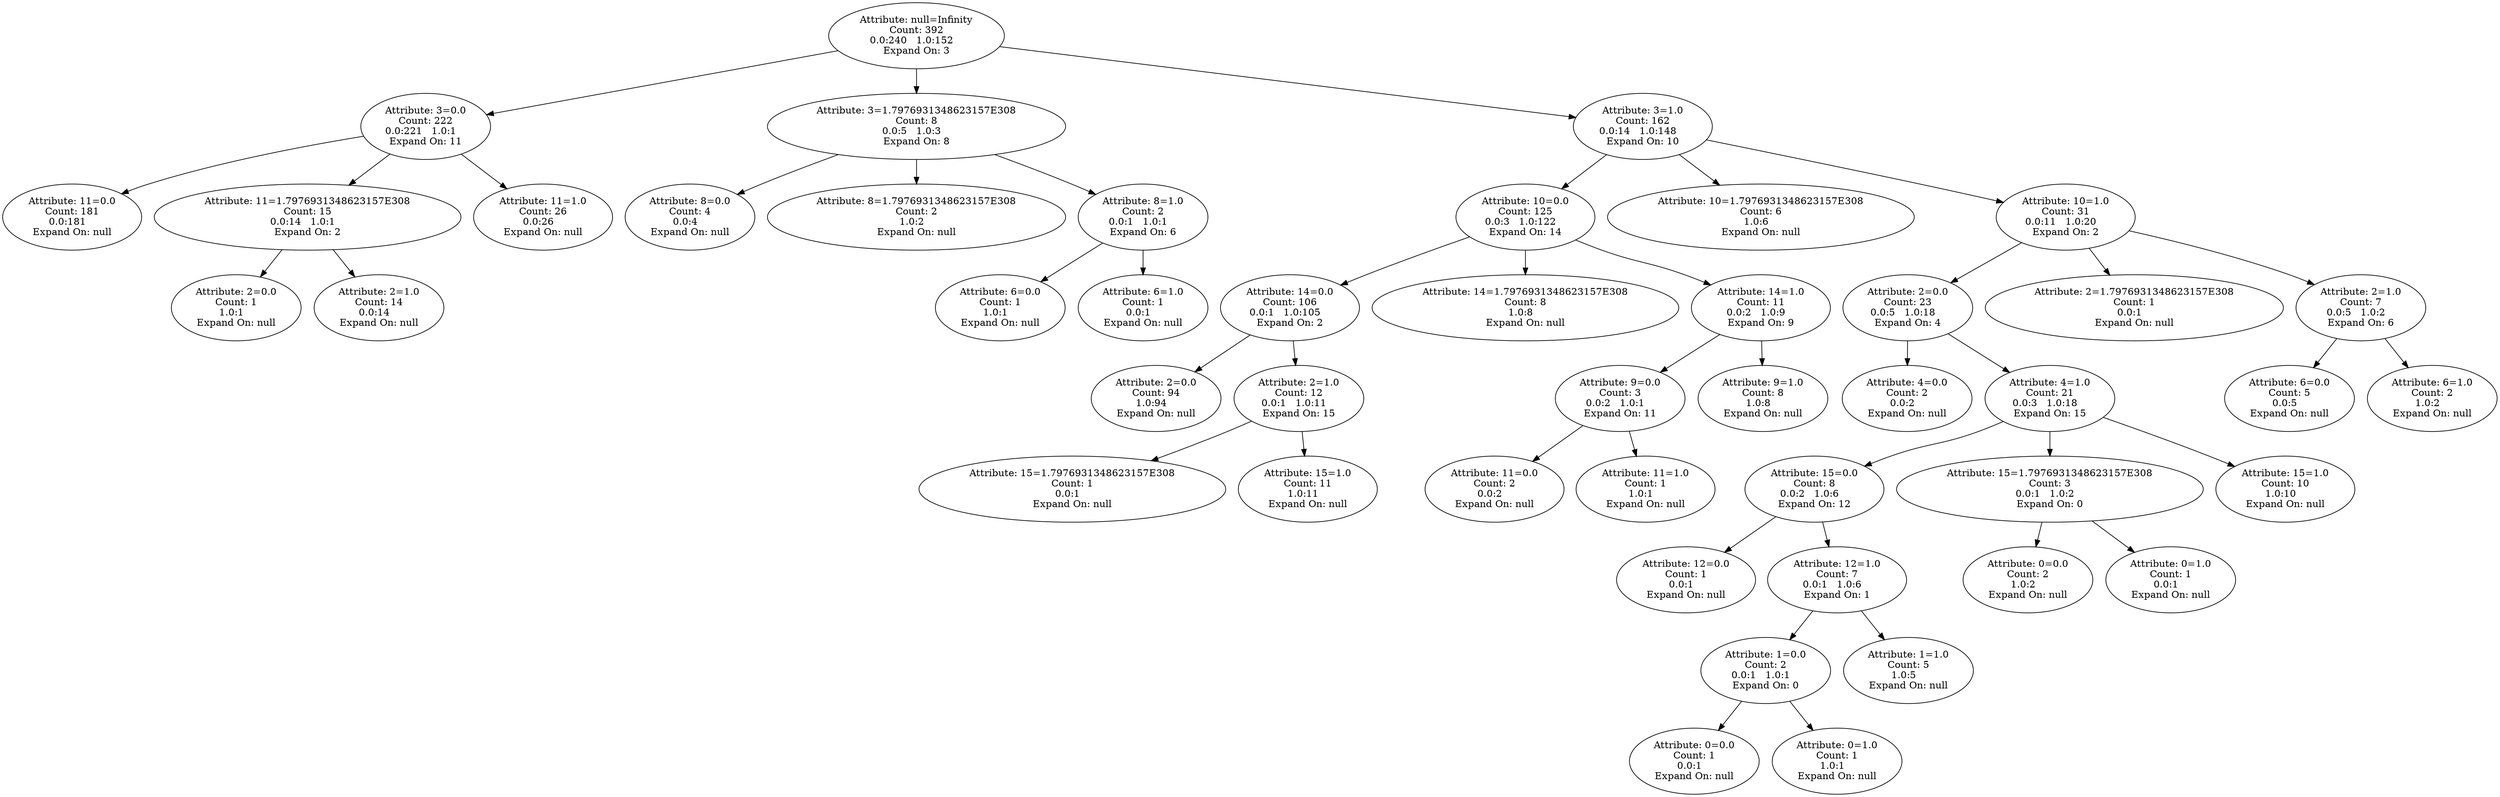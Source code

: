 digraph voting {
decisionDecisionNode2c96cf11[label="Attribute: null=Infinity
Count: 392
0.0:240   1.0:152   
Expand On: 3"];decisionDecisionNode2c96cf11 -> decisionDecisionNode60f47bf5;
decisionDecisionNode60f47bf5[label="Attribute: 3=0.0
Count: 222
0.0:221   1.0:1   
Expand On: 11"];decisionDecisionNode60f47bf5 -> decisionDecisionNode52f6438d;
decisionDecisionNode52f6438d[label="Attribute: 11=0.0
Count: 181
0.0:181   
Expand On: null"];decisionDecisionNode60f47bf5 -> decisionDecisionNode25cd0888;
decisionDecisionNode25cd0888[label="Attribute: 11=1.7976931348623157E308
Count: 15
0.0:14   1.0:1   
Expand On: 2"];decisionDecisionNode25cd0888 -> decisionDecisionNode37eb2c1b;
decisionDecisionNode37eb2c1b[label="Attribute: 2=0.0
Count: 1
1.0:1   
Expand On: null"];decisionDecisionNode25cd0888 -> decisionDecisionNode309cbd4b;
decisionDecisionNode309cbd4b[label="Attribute: 2=1.0
Count: 14
0.0:14   
Expand On: null"];decisionDecisionNode60f47bf5 -> decisionDecisionNode24f9fdc;
decisionDecisionNode24f9fdc[label="Attribute: 11=1.0
Count: 26
0.0:26   
Expand On: null"];decisionDecisionNode2c96cf11 -> decisionDecisionNode398825b3;
decisionDecisionNode398825b3[label="Attribute: 3=1.7976931348623157E308
Count: 8
0.0:5   1.0:3   
Expand On: 8"];decisionDecisionNode398825b3 -> decisionDecisionNode19632847;
decisionDecisionNode19632847[label="Attribute: 8=0.0
Count: 4
0.0:4   
Expand On: null"];decisionDecisionNode398825b3 -> decisionDecisionNode3ce95a56;
decisionDecisionNode3ce95a56[label="Attribute: 8=1.7976931348623157E308
Count: 2
1.0:2   
Expand On: null"];decisionDecisionNode398825b3 -> decisionDecisionNode7c29e357;
decisionDecisionNode7c29e357[label="Attribute: 8=1.0
Count: 2
0.0:1   1.0:1   
Expand On: 6"];decisionDecisionNode7c29e357 -> decisionDecisionNode220ca470;
decisionDecisionNode220ca470[label="Attribute: 6=0.0
Count: 1
1.0:1   
Expand On: null"];decisionDecisionNode7c29e357 -> decisionDecisionNode6bffc686;
decisionDecisionNode6bffc686[label="Attribute: 6=1.0
Count: 1
0.0:1   
Expand On: null"];decisionDecisionNode2c96cf11 -> decisionDecisionNode6542bece;
decisionDecisionNode6542bece[label="Attribute: 3=1.0
Count: 162
0.0:14   1.0:148   
Expand On: 10"];decisionDecisionNode6542bece -> decisionDecisionNodefcfa52;
decisionDecisionNodefcfa52[label="Attribute: 10=0.0
Count: 125
0.0:3   1.0:122   
Expand On: 14"];decisionDecisionNodefcfa52 -> decisionDecisionNode60961dff;
decisionDecisionNode60961dff[label="Attribute: 14=0.0
Count: 106
0.0:1   1.0:105   
Expand On: 2"];decisionDecisionNode60961dff -> decisionDecisionNode1f8b81e3;
decisionDecisionNode1f8b81e3[label="Attribute: 2=0.0
Count: 94
1.0:94   
Expand On: null"];decisionDecisionNode60961dff -> decisionDecisionNode7ffc6e42;
decisionDecisionNode7ffc6e42[label="Attribute: 2=1.0
Count: 12
0.0:1   1.0:11   
Expand On: 15"];decisionDecisionNode7ffc6e42 -> decisionDecisionNode15aaf0b3;
decisionDecisionNode15aaf0b3[label="Attribute: 15=1.7976931348623157E308
Count: 1
0.0:1   
Expand On: null"];decisionDecisionNode7ffc6e42 -> decisionDecisionNode9a082e2;
decisionDecisionNode9a082e2[label="Attribute: 15=1.0
Count: 11
1.0:11   
Expand On: null"];decisionDecisionNodefcfa52 -> decisionDecisionNode8f0c85e;
decisionDecisionNode8f0c85e[label="Attribute: 14=1.7976931348623157E308
Count: 8
1.0:8   
Expand On: null"];decisionDecisionNodefcfa52 -> decisionDecisionNode77f297e7;
decisionDecisionNode77f297e7[label="Attribute: 14=1.0
Count: 11
0.0:2   1.0:9   
Expand On: 9"];decisionDecisionNode77f297e7 -> decisionDecisionNode57d2fc36;
decisionDecisionNode57d2fc36[label="Attribute: 9=0.0
Count: 3
0.0:2   1.0:1   
Expand On: 11"];decisionDecisionNode57d2fc36 -> decisionDecisionNode5cac6a45;
decisionDecisionNode5cac6a45[label="Attribute: 11=0.0
Count: 2
0.0:2   
Expand On: null"];decisionDecisionNode57d2fc36 -> decisionDecisionNode3b75078b;
decisionDecisionNode3b75078b[label="Attribute: 11=1.0
Count: 1
1.0:1   
Expand On: null"];decisionDecisionNode77f297e7 -> decisionDecisionNode42552c;
decisionDecisionNode42552c[label="Attribute: 9=1.0
Count: 8
1.0:8   
Expand On: null"];decisionDecisionNode6542bece -> decisionDecisionNode2e5bbd6;
decisionDecisionNode2e5bbd6[label="Attribute: 10=1.7976931348623157E308
Count: 6
1.0:6   
Expand On: null"];decisionDecisionNode6542bece -> decisionDecisionNode388ee016;
decisionDecisionNode388ee016[label="Attribute: 10=1.0
Count: 31
0.0:11   1.0:20   
Expand On: 2"];decisionDecisionNode388ee016 -> decisionDecisionNode2c19e15c;
decisionDecisionNode2c19e15c[label="Attribute: 2=0.0
Count: 23
0.0:5   1.0:18   
Expand On: 4"];decisionDecisionNode2c19e15c -> decisionDecisionNode571a75a2;
decisionDecisionNode571a75a2[label="Attribute: 4=0.0
Count: 2
0.0:2   
Expand On: null"];decisionDecisionNode2c19e15c -> decisionDecisionNodea210b5b;
decisionDecisionNodea210b5b[label="Attribute: 4=1.0
Count: 21
0.0:3   1.0:18   
Expand On: 15"];decisionDecisionNodea210b5b -> decisionDecisionNode7f70888e;
decisionDecisionNode7f70888e[label="Attribute: 15=0.0
Count: 8
0.0:2   1.0:6   
Expand On: 12"];decisionDecisionNode7f70888e -> decisionDecisionNode351563ff;
decisionDecisionNode351563ff[label="Attribute: 12=0.0
Count: 1
0.0:1   
Expand On: null"];decisionDecisionNode7f70888e -> decisionDecisionNodef581593;
decisionDecisionNodef581593[label="Attribute: 12=1.0
Count: 7
0.0:1   1.0:6   
Expand On: 1"];decisionDecisionNodef581593 -> decisionDecisionNode5ff06dc3;
decisionDecisionNode5ff06dc3[label="Attribute: 1=0.0
Count: 2
0.0:1   1.0:1   
Expand On: 0"];decisionDecisionNode5ff06dc3 -> decisionDecisionNode21b64e6a;
decisionDecisionNode21b64e6a[label="Attribute: 0=0.0
Count: 1
0.0:1   
Expand On: null"];decisionDecisionNode5ff06dc3 -> decisionDecisionNode47d62270;
decisionDecisionNode47d62270[label="Attribute: 0=1.0
Count: 1
1.0:1   
Expand On: null"];decisionDecisionNodef581593 -> decisionDecisionNode3b6f0be8;
decisionDecisionNode3b6f0be8[label="Attribute: 1=1.0
Count: 5
1.0:5   
Expand On: null"];decisionDecisionNodea210b5b -> decisionDecisionNode7776cad3;
decisionDecisionNode7776cad3[label="Attribute: 15=1.7976931348623157E308
Count: 3
0.0:1   1.0:2   
Expand On: 0"];decisionDecisionNode7776cad3 -> decisionDecisionNode17fe1feb;
decisionDecisionNode17fe1feb[label="Attribute: 0=0.0
Count: 2
1.0:2   
Expand On: null"];decisionDecisionNode7776cad3 -> decisionDecisionNode2ce1899b;
decisionDecisionNode2ce1899b[label="Attribute: 0=1.0
Count: 1
0.0:1   
Expand On: null"];decisionDecisionNodea210b5b -> decisionDecisionNodeb113622;
decisionDecisionNodeb113622[label="Attribute: 15=1.0
Count: 10
1.0:10   
Expand On: null"];decisionDecisionNode388ee016 -> decisionDecisionNode16f8f7db;
decisionDecisionNode16f8f7db[label="Attribute: 2=1.7976931348623157E308
Count: 1
0.0:1   
Expand On: null"];decisionDecisionNode388ee016 -> decisionDecisionNode335856a5;
decisionDecisionNode335856a5[label="Attribute: 2=1.0
Count: 7
0.0:5   1.0:2   
Expand On: 6"];decisionDecisionNode335856a5 -> decisionDecisionNode6ca084f8;
decisionDecisionNode6ca084f8[label="Attribute: 6=0.0
Count: 5
0.0:5   
Expand On: null"];decisionDecisionNode335856a5 -> decisionDecisionNode1e79ed7f;
decisionDecisionNode1e79ed7f[label="Attribute: 6=1.0
Count: 2
1.0:2   
Expand On: null"];
}